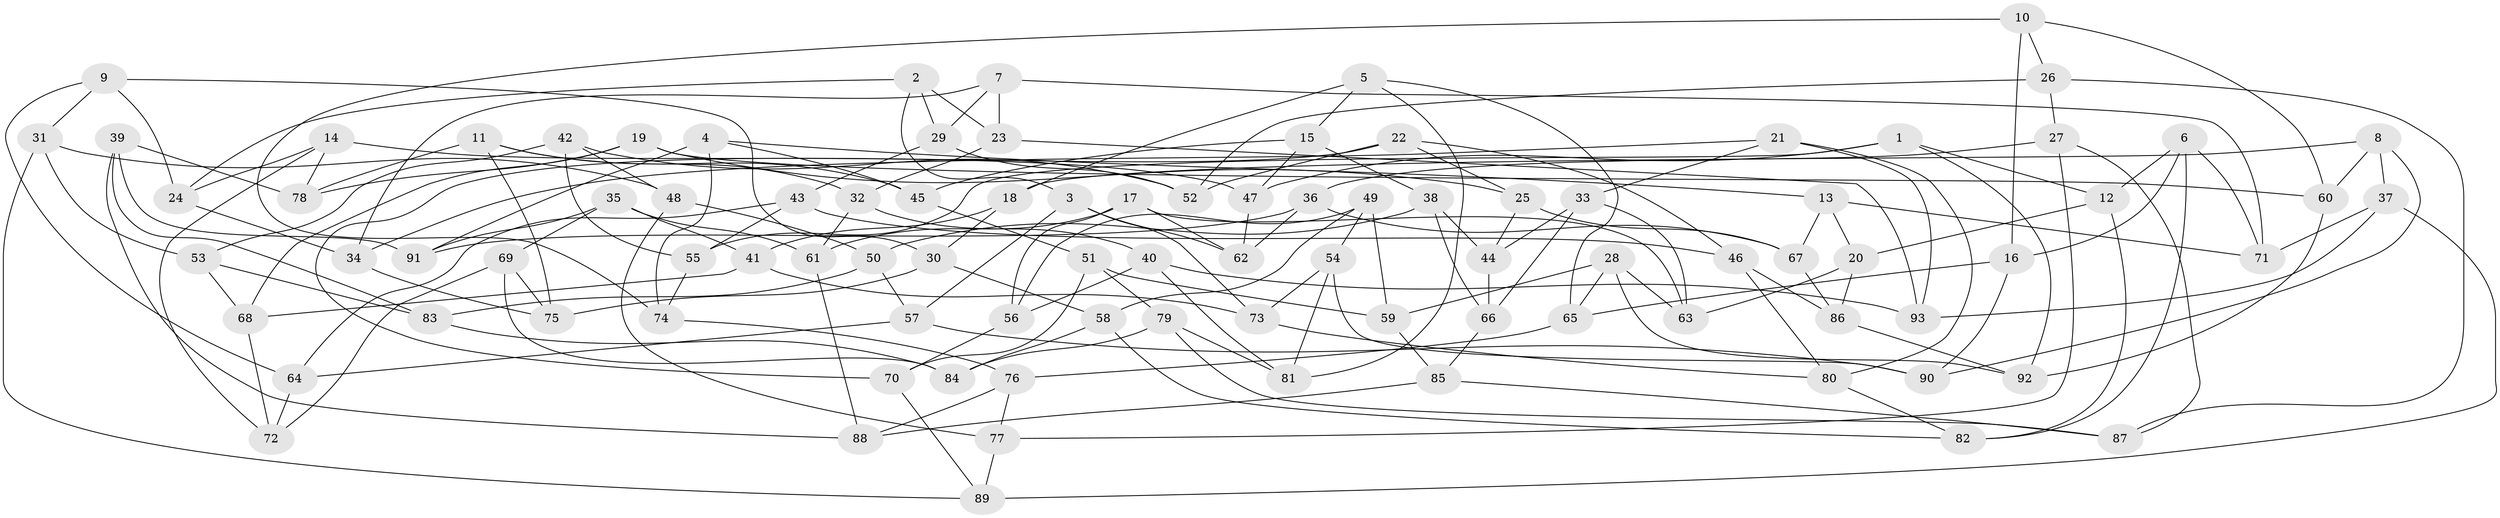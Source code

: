 // Generated by graph-tools (version 1.1) at 2025/50/03/09/25 03:50:44]
// undirected, 93 vertices, 186 edges
graph export_dot {
graph [start="1"]
  node [color=gray90,style=filled];
  1;
  2;
  3;
  4;
  5;
  6;
  7;
  8;
  9;
  10;
  11;
  12;
  13;
  14;
  15;
  16;
  17;
  18;
  19;
  20;
  21;
  22;
  23;
  24;
  25;
  26;
  27;
  28;
  29;
  30;
  31;
  32;
  33;
  34;
  35;
  36;
  37;
  38;
  39;
  40;
  41;
  42;
  43;
  44;
  45;
  46;
  47;
  48;
  49;
  50;
  51;
  52;
  53;
  54;
  55;
  56;
  57;
  58;
  59;
  60;
  61;
  62;
  63;
  64;
  65;
  66;
  67;
  68;
  69;
  70;
  71;
  72;
  73;
  74;
  75;
  76;
  77;
  78;
  79;
  80;
  81;
  82;
  83;
  84;
  85;
  86;
  87;
  88;
  89;
  90;
  91;
  92;
  93;
  1 -- 47;
  1 -- 55;
  1 -- 12;
  1 -- 92;
  2 -- 24;
  2 -- 3;
  2 -- 23;
  2 -- 29;
  3 -- 73;
  3 -- 62;
  3 -- 57;
  4 -- 91;
  4 -- 45;
  4 -- 74;
  4 -- 13;
  5 -- 18;
  5 -- 15;
  5 -- 81;
  5 -- 65;
  6 -- 16;
  6 -- 12;
  6 -- 71;
  6 -- 82;
  7 -- 23;
  7 -- 34;
  7 -- 71;
  7 -- 29;
  8 -- 60;
  8 -- 18;
  8 -- 37;
  8 -- 90;
  9 -- 31;
  9 -- 30;
  9 -- 64;
  9 -- 24;
  10 -- 60;
  10 -- 74;
  10 -- 26;
  10 -- 16;
  11 -- 45;
  11 -- 32;
  11 -- 75;
  11 -- 78;
  12 -- 82;
  12 -- 20;
  13 -- 67;
  13 -- 20;
  13 -- 71;
  14 -- 24;
  14 -- 47;
  14 -- 72;
  14 -- 78;
  15 -- 47;
  15 -- 45;
  15 -- 38;
  16 -- 65;
  16 -- 90;
  17 -- 63;
  17 -- 61;
  17 -- 62;
  17 -- 56;
  18 -- 30;
  18 -- 41;
  19 -- 78;
  19 -- 25;
  19 -- 60;
  19 -- 68;
  20 -- 86;
  20 -- 63;
  21 -- 93;
  21 -- 80;
  21 -- 34;
  21 -- 33;
  22 -- 70;
  22 -- 52;
  22 -- 25;
  22 -- 46;
  23 -- 32;
  23 -- 93;
  24 -- 34;
  25 -- 44;
  25 -- 67;
  26 -- 27;
  26 -- 87;
  26 -- 52;
  27 -- 87;
  27 -- 77;
  27 -- 36;
  28 -- 65;
  28 -- 92;
  28 -- 59;
  28 -- 63;
  29 -- 52;
  29 -- 43;
  30 -- 58;
  30 -- 75;
  31 -- 89;
  31 -- 53;
  31 -- 48;
  32 -- 61;
  32 -- 40;
  33 -- 44;
  33 -- 66;
  33 -- 63;
  34 -- 75;
  35 -- 69;
  35 -- 61;
  35 -- 91;
  35 -- 41;
  36 -- 91;
  36 -- 62;
  36 -- 67;
  37 -- 71;
  37 -- 89;
  37 -- 93;
  38 -- 44;
  38 -- 50;
  38 -- 66;
  39 -- 78;
  39 -- 83;
  39 -- 91;
  39 -- 88;
  40 -- 93;
  40 -- 56;
  40 -- 81;
  41 -- 68;
  41 -- 73;
  42 -- 55;
  42 -- 53;
  42 -- 48;
  42 -- 52;
  43 -- 55;
  43 -- 46;
  43 -- 64;
  44 -- 66;
  45 -- 51;
  46 -- 86;
  46 -- 80;
  47 -- 62;
  48 -- 50;
  48 -- 77;
  49 -- 54;
  49 -- 56;
  49 -- 59;
  49 -- 58;
  50 -- 57;
  50 -- 83;
  51 -- 79;
  51 -- 59;
  51 -- 70;
  53 -- 83;
  53 -- 68;
  54 -- 81;
  54 -- 73;
  54 -- 90;
  55 -- 74;
  56 -- 70;
  57 -- 64;
  57 -- 90;
  58 -- 84;
  58 -- 82;
  59 -- 85;
  60 -- 92;
  61 -- 88;
  64 -- 72;
  65 -- 76;
  66 -- 85;
  67 -- 86;
  68 -- 72;
  69 -- 84;
  69 -- 72;
  69 -- 75;
  70 -- 89;
  73 -- 80;
  74 -- 76;
  76 -- 77;
  76 -- 88;
  77 -- 89;
  79 -- 87;
  79 -- 81;
  79 -- 84;
  80 -- 82;
  83 -- 84;
  85 -- 88;
  85 -- 87;
  86 -- 92;
}
